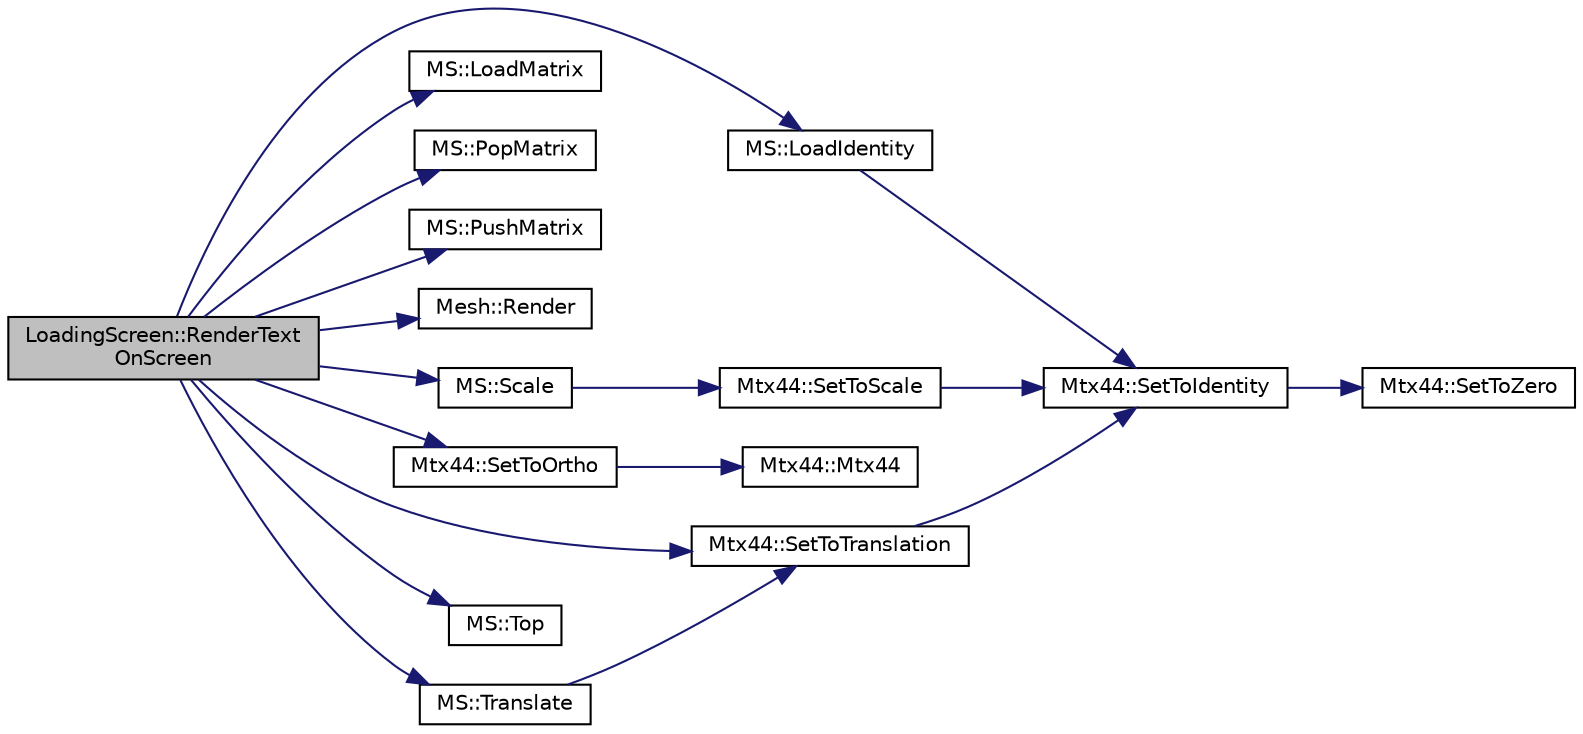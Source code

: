 digraph "LoadingScreen::RenderTextOnScreen"
{
  bgcolor="transparent";
  edge [fontname="Helvetica",fontsize="10",labelfontname="Helvetica",labelfontsize="10"];
  node [fontname="Helvetica",fontsize="10",shape=record];
  rankdir="LR";
  Node1 [label="LoadingScreen::RenderText\lOnScreen",height=0.2,width=0.4,color="black", fillcolor="grey75", style="filled", fontcolor="black"];
  Node1 -> Node2 [color="midnightblue",fontsize="10",style="solid",fontname="Helvetica"];
  Node2 [label="MS::LoadIdentity",height=0.2,width=0.4,color="black",URL="$classMS.html#a77c5f7e4a21ea48dcf902a7ff6824a11",tooltip="Replace the top matrix with an identity matrix. "];
  Node2 -> Node3 [color="midnightblue",fontsize="10",style="solid",fontname="Helvetica"];
  Node3 [label="Mtx44::SetToIdentity",height=0.2,width=0.4,color="black",URL="$classMtx44.html#a3ac8a0afd66412e15e4246474b893da2",tooltip="Set the matrix to an identity matrix (1&#39;s along the diagonal) "];
  Node3 -> Node4 [color="midnightblue",fontsize="10",style="solid",fontname="Helvetica"];
  Node4 [label="Mtx44::SetToZero",height=0.2,width=0.4,color="black",URL="$classMtx44.html#a3aea63c08759ac98b8a4f23fdc0d6a28",tooltip="Set this matrix to zero. "];
  Node1 -> Node5 [color="midnightblue",fontsize="10",style="solid",fontname="Helvetica"];
  Node5 [label="MS::LoadMatrix",height=0.2,width=0.4,color="black",URL="$classMS.html#a86606fe9f575ccb747d77195c8aefdaf",tooltip="Return the top matrix with a new matrix. "];
  Node1 -> Node6 [color="midnightblue",fontsize="10",style="solid",fontname="Helvetica"];
  Node6 [label="MS::PopMatrix",height=0.2,width=0.4,color="black",URL="$classMS.html#aac22e39d0ac437fcb85403a9f0a7a25f",tooltip="Pop the top matrix on the matrix stack. "];
  Node1 -> Node7 [color="midnightblue",fontsize="10",style="solid",fontname="Helvetica"];
  Node7 [label="MS::PushMatrix",height=0.2,width=0.4,color="black",URL="$classMS.html#a9fb4fff5036f3f197b893f9a579c97b2",tooltip="Make a copy of the top matrix on the matrix stack and push it on top. "];
  Node1 -> Node8 [color="midnightblue",fontsize="10",style="solid",fontname="Helvetica"];
  Node8 [label="Mesh::Render",height=0.2,width=0.4,color="black",URL="$classMesh.html#a75e66bcd90c09492676a4cfe5b23c3af",tooltip="OpenGL render code. "];
  Node1 -> Node9 [color="midnightblue",fontsize="10",style="solid",fontname="Helvetica"];
  Node9 [label="MS::Scale",height=0.2,width=0.4,color="black",URL="$classMS.html#a52109795de960e24663b315e9128533f",tooltip="Multiply the top matrix with a scale matrix based on the following parameters. "];
  Node9 -> Node10 [color="midnightblue",fontsize="10",style="solid",fontname="Helvetica"];
  Node10 [label="Mtx44::SetToScale",height=0.2,width=0.4,color="black",URL="$classMtx44.html#a04c49a922f8e8ffcb57a90c6ce955600",tooltip="Set this matrix to a scaling matrix with scale factors sx, sy and sz. "];
  Node10 -> Node3 [color="midnightblue",fontsize="10",style="solid",fontname="Helvetica"];
  Node1 -> Node11 [color="midnightblue",fontsize="10",style="solid",fontname="Helvetica"];
  Node11 [label="Mtx44::SetToOrtho",height=0.2,width=0.4,color="black",URL="$classMtx44.html#a0a4c7818be7c1aeb0601ad069c1a591d",tooltip="Setup orthogonal matrix. "];
  Node11 -> Node12 [color="midnightblue",fontsize="10",style="solid",fontname="Helvetica"];
  Node12 [label="Mtx44::Mtx44",height=0.2,width=0.4,color="black",URL="$classMtx44.html#a1b985913080679da29ff94217935b3c7",tooltip="Default Constructor. Default values are zero. "];
  Node1 -> Node13 [color="midnightblue",fontsize="10",style="solid",fontname="Helvetica"];
  Node13 [label="Mtx44::SetToTranslation",height=0.2,width=0.4,color="black",URL="$classMtx44.html#a0cc88cc5c648da14effba480c4d2ac70",tooltip="Set this matrix to a translation matrix with translation of (x, y, z) "];
  Node13 -> Node3 [color="midnightblue",fontsize="10",style="solid",fontname="Helvetica"];
  Node1 -> Node14 [color="midnightblue",fontsize="10",style="solid",fontname="Helvetica"];
  Node14 [label="MS::Top",height=0.2,width=0.4,color="black",URL="$classMS.html#a21291d7fb488f63c589bdc9bd620ba58",tooltip="Return the top matrix on the matrix stack. "];
  Node1 -> Node15 [color="midnightblue",fontsize="10",style="solid",fontname="Helvetica"];
  Node15 [label="MS::Translate",height=0.2,width=0.4,color="black",URL="$classMS.html#a7e94a35ce566fe3ec49c92b6c4bb663a",tooltip="Multiply the top matrix with a translation matrix based on the following parameters. "];
  Node15 -> Node13 [color="midnightblue",fontsize="10",style="solid",fontname="Helvetica"];
}
